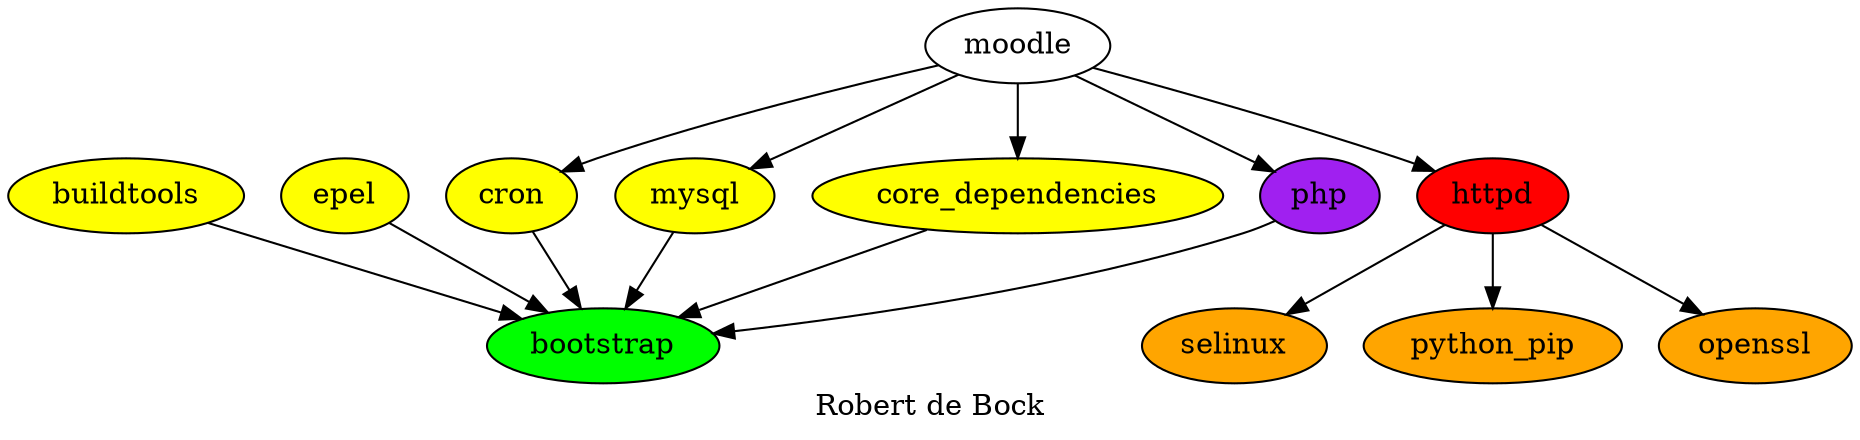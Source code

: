 digraph PhiloDilemma {
  label = "Robert de Bock" ;
  overlap=false
  {
    bootstrap [fillcolor=green style=filled]
    buildtools [fillcolor=yellow style=filled]
    epel [fillcolor=yellow style=filled]
    cron [fillcolor=yellow style=filled]
    mysql [fillcolor=yellow style=filled]
    selinux [fillcolor=orange style=filled]
    python_pip [fillcolor=orange style=filled]
    core_dependencies [fillcolor=yellow style=filled]
    httpd [fillcolor=red style=filled]
    openssl [fillcolor=orange style=filled]
    php [fillcolor=purple style=filled]
  }
  {buildtools core_dependencies epel cron mysql php} -> bootstrap
  httpd -> {openssl python_pip selinux}
  moodle -> {core_dependencies cron httpd mysql php}
}
